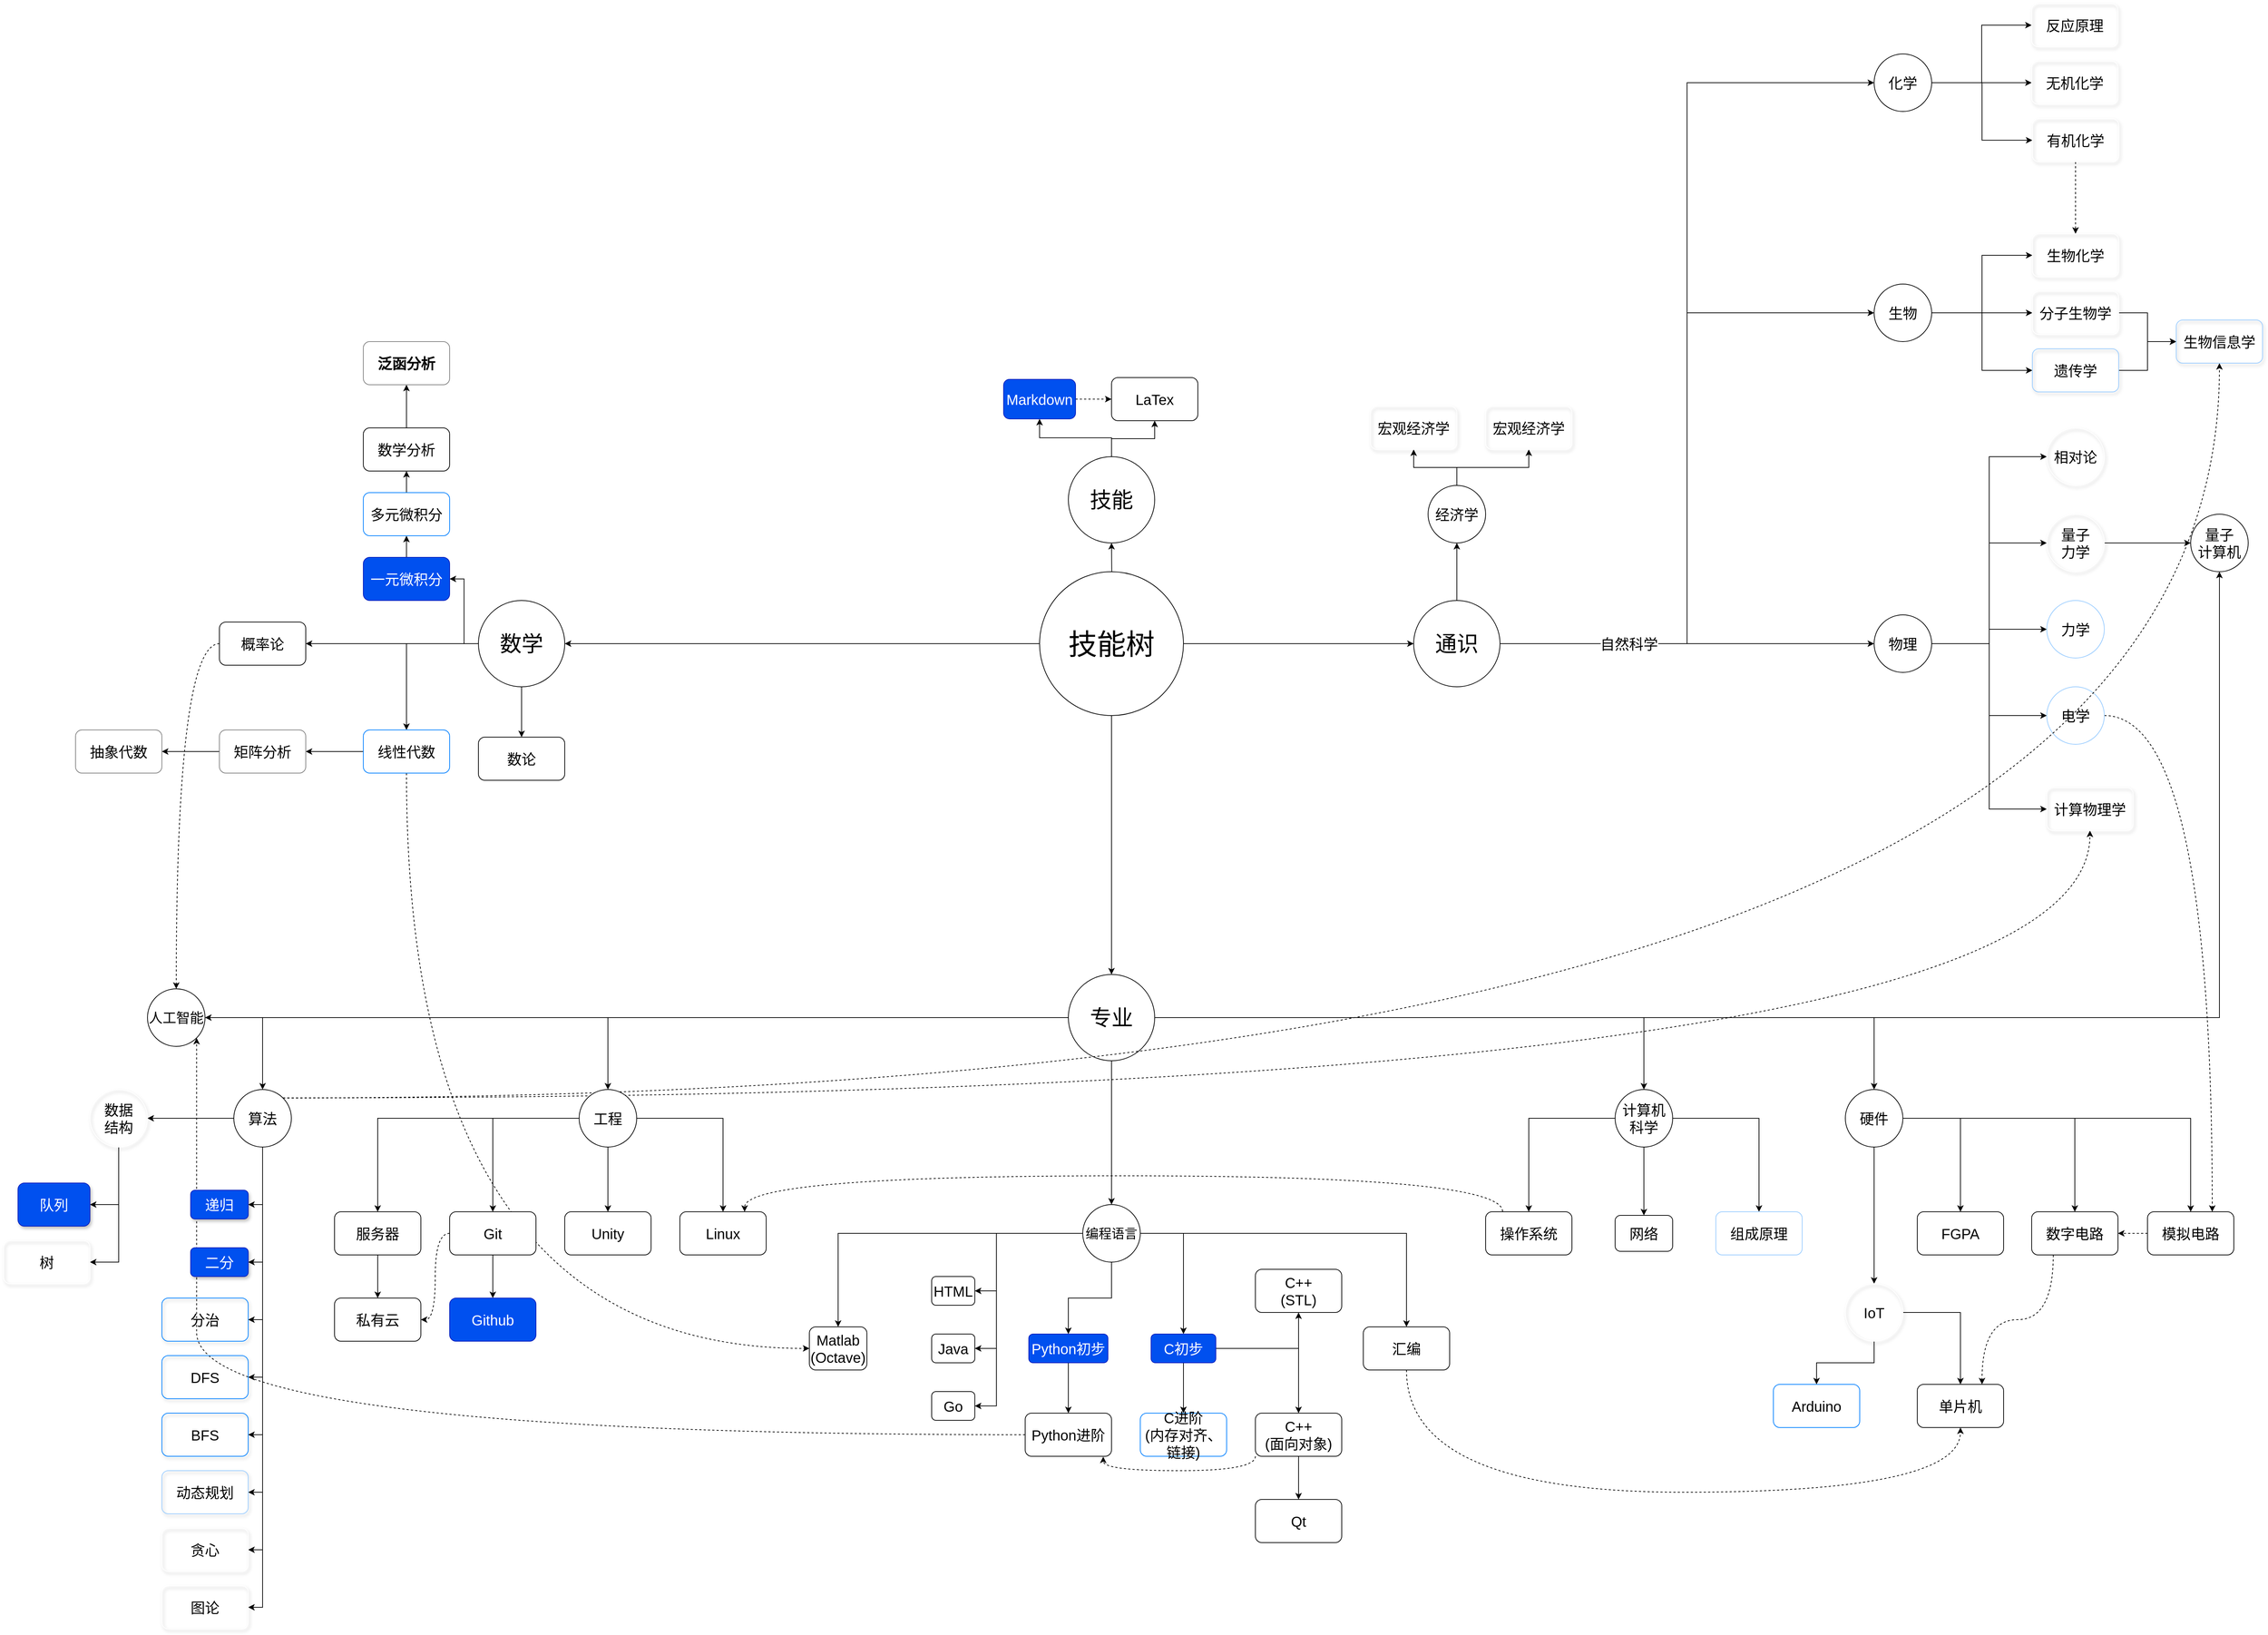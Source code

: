 <mxfile version="13.10.0" type="embed">
    <diagram id="MZZh417o46dk4xW71PtA" name="Page-1">
        <mxGraphModel dx="2990" dy="1775" grid="1" gridSize="10" guides="1" tooltips="1" connect="1" arrows="1" fold="1" page="0" pageScale="1" pageWidth="1169" pageHeight="827" background="none" math="0" shadow="0">
            <root>
                <mxCell id="0"/>
                <mxCell id="1" parent="0"/>
                <mxCell id="4" value="" style="edgeStyle=orthogonalEdgeStyle;rounded=0;orthogonalLoop=1;jettySize=auto;html=1;" parent="1" source="2" target="3" edge="1">
                    <mxGeometry relative="1" as="geometry"/>
                </mxCell>
                <mxCell id="7" value="" style="edgeStyle=orthogonalEdgeStyle;rounded=0;orthogonalLoop=1;jettySize=auto;html=1;" parent="1" source="2" target="5" edge="1">
                    <mxGeometry relative="1" as="geometry"/>
                </mxCell>
                <mxCell id="9" value="" style="edgeStyle=orthogonalEdgeStyle;rounded=0;orthogonalLoop=1;jettySize=auto;html=1;" parent="1" target="11" edge="1">
                    <mxGeometry relative="1" as="geometry">
                        <mxPoint x="-100" y="40" as="sourcePoint"/>
                        <mxPoint x="580" y="250" as="targetPoint"/>
                    </mxGeometry>
                </mxCell>
                <mxCell id="118" style="edgeStyle=orthogonalEdgeStyle;rounded=0;orthogonalLoop=1;jettySize=auto;html=1;fontSize=20;" parent="1" source="2" target="21" edge="1">
                    <mxGeometry relative="1" as="geometry"/>
                </mxCell>
                <mxCell id="2" value="&lt;font style=&quot;font-size: 40px&quot;&gt;技能树&lt;/font&gt;" style="ellipse;whiteSpace=wrap;html=1;aspect=fixed;" parent="1" vertex="1">
                    <mxGeometry x="-200" y="-40" width="200" height="200" as="geometry"/>
                </mxCell>
                <mxCell id="47" style="edgeStyle=orthogonalEdgeStyle;rounded=0;orthogonalLoop=1;jettySize=auto;html=1;fontSize=20;" parent="1" source="3" target="46" edge="1">
                    <mxGeometry relative="1" as="geometry"/>
                </mxCell>
                <mxCell id="108" style="edgeStyle=orthogonalEdgeStyle;rounded=0;orthogonalLoop=1;jettySize=auto;html=1;fontSize=20;" parent="1" source="3" target="107" edge="1">
                    <mxGeometry relative="1" as="geometry"/>
                </mxCell>
                <mxCell id="112" style="edgeStyle=orthogonalEdgeStyle;rounded=0;orthogonalLoop=1;jettySize=auto;html=1;entryX=0;entryY=0.5;entryDx=0;entryDy=0;fontSize=20;" parent="1" source="3" target="100" edge="1">
                    <mxGeometry relative="1" as="geometry"/>
                </mxCell>
                <mxCell id="113" style="edgeStyle=orthogonalEdgeStyle;rounded=0;orthogonalLoop=1;jettySize=auto;html=1;entryX=0;entryY=0.5;entryDx=0;entryDy=0;fontSize=20;" parent="1" source="3" target="110" edge="1">
                    <mxGeometry relative="1" as="geometry"/>
                </mxCell>
                <mxCell id="159" value="自然科学" style="edgeLabel;html=1;align=center;verticalAlign=middle;resizable=0;points=[];fontSize=20;" parent="113" vertex="1" connectable="0">
                    <mxGeometry x="-0.814" y="-3" relative="1" as="geometry">
                        <mxPoint x="58" y="-3" as="offset"/>
                    </mxGeometry>
                </mxCell>
                <mxCell id="3" value="&lt;font style=&quot;font-size: 30px&quot;&gt;通识&lt;/font&gt;" style="ellipse;whiteSpace=wrap;html=1;aspect=fixed;" parent="1" vertex="1">
                    <mxGeometry x="320" width="120" height="120" as="geometry"/>
                </mxCell>
                <mxCell id="25" style="edgeStyle=orthogonalEdgeStyle;rounded=0;orthogonalLoop=1;jettySize=auto;html=1;fontSize=20;" parent="1" source="5" target="57" edge="1">
                    <mxGeometry relative="1" as="geometry">
                        <mxPoint y="680" as="targetPoint"/>
                    </mxGeometry>
                </mxCell>
                <mxCell id="26" style="edgeStyle=orthogonalEdgeStyle;rounded=0;orthogonalLoop=1;jettySize=auto;html=1;fontSize=20;" parent="1" source="5" target="23" edge="1">
                    <mxGeometry relative="1" as="geometry"/>
                </mxCell>
                <mxCell id="76" style="edgeStyle=orthogonalEdgeStyle;rounded=0;orthogonalLoop=1;jettySize=auto;html=1;fontSize=20;" parent="1" source="5" target="77" edge="1">
                    <mxGeometry relative="1" as="geometry">
                        <mxPoint x="270" y="740" as="targetPoint"/>
                    </mxGeometry>
                </mxCell>
                <mxCell id="104" style="edgeStyle=orthogonalEdgeStyle;rounded=0;orthogonalLoop=1;jettySize=auto;html=1;fontSize=20;" parent="1" source="5" target="103" edge="1">
                    <mxGeometry relative="1" as="geometry"/>
                </mxCell>
                <mxCell id="120" style="edgeStyle=orthogonalEdgeStyle;rounded=0;orthogonalLoop=1;jettySize=auto;html=1;fontSize=20;" parent="1" source="5" target="119" edge="1">
                    <mxGeometry relative="1" as="geometry"/>
                </mxCell>
                <mxCell id="137" style="edgeStyle=orthogonalEdgeStyle;rounded=0;orthogonalLoop=1;jettySize=auto;html=1;entryX=0.5;entryY=0;entryDx=0;entryDy=0;fontSize=20;" parent="1" source="5" target="136" edge="1">
                    <mxGeometry relative="1" as="geometry"/>
                </mxCell>
                <mxCell id="206" style="edgeStyle=orthogonalEdgeStyle;rounded=0;orthogonalLoop=1;jettySize=auto;html=1;fontSize=20;" parent="1" source="5" target="205" edge="1">
                    <mxGeometry relative="1" as="geometry"/>
                </mxCell>
                <mxCell id="5" value="&lt;font style=&quot;font-size: 30px&quot;&gt;专业&lt;/font&gt;" style="ellipse;whiteSpace=wrap;html=1;aspect=fixed;" parent="1" vertex="1">
                    <mxGeometry x="-160" y="520" width="120" height="120" as="geometry"/>
                </mxCell>
                <mxCell id="149" style="edgeStyle=orthogonalEdgeStyle;rounded=0;orthogonalLoop=1;jettySize=auto;html=1;entryX=0.5;entryY=1;entryDx=0;entryDy=0;fontSize=20;" parent="1" source="11" target="148" edge="1">
                    <mxGeometry relative="1" as="geometry"/>
                </mxCell>
                <mxCell id="216" style="edgeStyle=orthogonalEdgeStyle;rounded=0;orthogonalLoop=1;jettySize=auto;html=1;fontSize=20;" parent="1" source="11" target="215" edge="1">
                    <mxGeometry relative="1" as="geometry"/>
                </mxCell>
                <mxCell id="11" value="&lt;font style=&quot;font-size: 30px&quot;&gt;技能&lt;/font&gt;" style="ellipse;whiteSpace=wrap;html=1;aspect=fixed;" parent="1" vertex="1">
                    <mxGeometry x="-160" y="-200" width="120" height="120" as="geometry"/>
                </mxCell>
                <mxCell id="30" style="edgeStyle=orthogonalEdgeStyle;rounded=0;orthogonalLoop=1;jettySize=auto;html=1;fontSize=20;" parent="1" source="21" target="29" edge="1">
                    <mxGeometry relative="1" as="geometry"/>
                </mxCell>
                <mxCell id="32" style="edgeStyle=orthogonalEdgeStyle;rounded=0;orthogonalLoop=1;jettySize=auto;html=1;fontSize=20;" parent="1" source="21" target="31" edge="1">
                    <mxGeometry relative="1" as="geometry"/>
                </mxCell>
                <mxCell id="39" value="" style="edgeStyle=orthogonalEdgeStyle;rounded=0;orthogonalLoop=1;jettySize=auto;html=1;fontSize=20;" parent="1" source="21" target="38" edge="1">
                    <mxGeometry relative="1" as="geometry"/>
                </mxCell>
                <mxCell id="150" style="edgeStyle=orthogonalEdgeStyle;rounded=0;orthogonalLoop=1;jettySize=auto;html=1;entryX=0.5;entryY=0;entryDx=0;entryDy=0;fontSize=20;" parent="1" source="21" target="41" edge="1">
                    <mxGeometry relative="1" as="geometry"/>
                </mxCell>
                <mxCell id="21" value="&lt;font style=&quot;font-size: 30px&quot;&gt;数学&lt;/font&gt;" style="ellipse;whiteSpace=wrap;html=1;aspect=fixed;fontSize=20;" parent="1" vertex="1">
                    <mxGeometry x="-980" width="120" height="120" as="geometry"/>
                </mxCell>
                <mxCell id="82" style="edgeStyle=orthogonalEdgeStyle;rounded=0;orthogonalLoop=1;jettySize=auto;html=1;fontSize=20;" parent="1" source="23" target="81" edge="1">
                    <mxGeometry relative="1" as="geometry"/>
                </mxCell>
                <mxCell id="83" style="edgeStyle=orthogonalEdgeStyle;rounded=0;orthogonalLoop=1;jettySize=auto;html=1;fontSize=20;" parent="1" source="23" target="84" edge="1">
                    <mxGeometry relative="1" as="geometry">
                        <mxPoint x="1060" y="850" as="targetPoint"/>
                    </mxGeometry>
                </mxCell>
                <mxCell id="222" style="edgeStyle=orthogonalEdgeStyle;rounded=0;orthogonalLoop=1;jettySize=auto;html=1;entryX=0.5;entryY=0;entryDx=0;entryDy=0;fontSize=20;" parent="1" source="23" target="213" edge="1">
                    <mxGeometry relative="1" as="geometry"/>
                </mxCell>
                <mxCell id="266" style="edgeStyle=orthogonalEdgeStyle;rounded=0;orthogonalLoop=1;jettySize=auto;html=1;" parent="1" source="23" target="265" edge="1">
                    <mxGeometry relative="1" as="geometry"/>
                </mxCell>
                <mxCell id="23" value="硬件" style="ellipse;whiteSpace=wrap;html=1;aspect=fixed;fontSize=20;" parent="1" vertex="1">
                    <mxGeometry x="920" y="680" width="80" height="80" as="geometry"/>
                </mxCell>
                <mxCell id="310" style="edgeStyle=orthogonalEdgeStyle;rounded=0;orthogonalLoop=1;jettySize=auto;html=1;" edge="1" parent="1" source="29" target="309">
                    <mxGeometry relative="1" as="geometry"/>
                </mxCell>
                <mxCell id="29" value="一元微积分" style="rounded=1;whiteSpace=wrap;html=1;fontSize=20;strokeColor=#001DBC;fillColor=#0050ef;fontColor=#ffffff;" parent="1" vertex="1">
                    <mxGeometry x="-1140" y="-60" width="120" height="60" as="geometry"/>
                </mxCell>
                <mxCell id="34" value="" style="edgeStyle=orthogonalEdgeStyle;rounded=0;orthogonalLoop=1;jettySize=auto;html=1;fontSize=20;" parent="1" source="31" target="33" edge="1">
                    <mxGeometry relative="1" as="geometry"/>
                </mxCell>
                <mxCell id="135" style="edgeStyle=orthogonalEdgeStyle;rounded=0;orthogonalLoop=1;jettySize=auto;html=1;entryX=0;entryY=0.5;entryDx=0;entryDy=0;fontSize=20;dashed=1;curved=1;exitX=0.5;exitY=1;exitDx=0;exitDy=0;" parent="1" source="31" target="132" edge="1">
                    <mxGeometry relative="1" as="geometry"/>
                </mxCell>
                <mxCell id="31" value="线性代数" style="rounded=1;whiteSpace=wrap;html=1;fontSize=20;strokeColor=#007FFF;" parent="1" vertex="1">
                    <mxGeometry x="-1140" y="180" width="120" height="60" as="geometry"/>
                </mxCell>
                <mxCell id="268" style="edgeStyle=orthogonalEdgeStyle;rounded=0;orthogonalLoop=1;jettySize=auto;html=1;" parent="1" source="33" target="267" edge="1">
                    <mxGeometry relative="1" as="geometry"/>
                </mxCell>
                <mxCell id="33" value="矩阵分析" style="whiteSpace=wrap;html=1;rounded=1;fontSize=20;strokeColor=#808080;" parent="1" vertex="1">
                    <mxGeometry x="-1340" y="180" width="120" height="60" as="geometry"/>
                </mxCell>
                <mxCell id="161" value="" style="edgeStyle=orthogonalEdgeStyle;curved=1;rounded=0;orthogonalLoop=1;jettySize=auto;html=1;fontSize=20;" parent="1" source="35" target="160" edge="1">
                    <mxGeometry relative="1" as="geometry"/>
                </mxCell>
                <mxCell id="35" value="数学分析" style="whiteSpace=wrap;html=1;rounded=1;fontSize=20;" parent="1" vertex="1">
                    <mxGeometry x="-1140" y="-240" width="120" height="60" as="geometry"/>
                </mxCell>
                <mxCell id="133" style="edgeStyle=orthogonalEdgeStyle;rounded=0;orthogonalLoop=1;jettySize=auto;html=1;entryX=0.5;entryY=0;entryDx=0;entryDy=0;dashed=1;fontSize=20;curved=1;" parent="1" source="38" target="119" edge="1">
                    <mxGeometry relative="1" as="geometry"/>
                </mxCell>
                <mxCell id="38" value="概率论" style="whiteSpace=wrap;html=1;fontSize=20;rounded=1;" parent="1" vertex="1">
                    <mxGeometry x="-1340" y="30" width="120" height="60" as="geometry"/>
                </mxCell>
                <mxCell id="41" value="数论" style="rounded=1;whiteSpace=wrap;html=1;fontSize=20;" parent="1" vertex="1">
                    <mxGeometry x="-980" y="190" width="120" height="60" as="geometry"/>
                </mxCell>
                <mxCell id="54" style="edgeStyle=orthogonalEdgeStyle;rounded=0;orthogonalLoop=1;jettySize=auto;html=1;fontSize=20;" parent="1" source="46" target="56" edge="1">
                    <mxGeometry relative="1" as="geometry">
                        <mxPoint x="1080" y="10" as="targetPoint"/>
                    </mxGeometry>
                </mxCell>
                <mxCell id="114" style="edgeStyle=orthogonalEdgeStyle;rounded=0;orthogonalLoop=1;jettySize=auto;html=1;entryX=0;entryY=0.5;entryDx=0;entryDy=0;fontSize=20;" parent="1" source="46" target="50" edge="1">
                    <mxGeometry relative="1" as="geometry"/>
                </mxCell>
                <mxCell id="182" style="edgeStyle=orthogonalEdgeStyle;rounded=0;orthogonalLoop=1;jettySize=auto;html=1;entryX=0;entryY=0.5;entryDx=0;entryDy=0;fontSize=20;" parent="1" source="46" target="180" edge="1">
                    <mxGeometry relative="1" as="geometry"/>
                </mxCell>
                <mxCell id="183" style="edgeStyle=orthogonalEdgeStyle;rounded=0;orthogonalLoop=1;jettySize=auto;html=1;entryX=0;entryY=0.5;entryDx=0;entryDy=0;fontSize=20;" parent="1" source="46" target="181" edge="1">
                    <mxGeometry relative="1" as="geometry"/>
                </mxCell>
                <mxCell id="248" style="edgeStyle=orthogonalEdgeStyle;rounded=0;orthogonalLoop=1;jettySize=auto;html=1;entryX=0;entryY=0.5;entryDx=0;entryDy=0;fontSize=20;" parent="1" source="46" target="247" edge="1">
                    <mxGeometry relative="1" as="geometry"/>
                </mxCell>
                <mxCell id="46" value="物理" style="ellipse;whiteSpace=wrap;html=1;aspect=fixed;fontSize=20;" parent="1" vertex="1">
                    <mxGeometry x="960" y="20" width="80" height="80" as="geometry"/>
                </mxCell>
                <mxCell id="85" style="edgeStyle=orthogonalEdgeStyle;rounded=0;orthogonalLoop=1;jettySize=auto;html=1;fontSize=20;dashed=1;entryX=0.75;entryY=0;entryDx=0;entryDy=0;curved=1;" parent="1" source="50" target="81" edge="1">
                    <mxGeometry relative="1" as="geometry"/>
                </mxCell>
                <mxCell id="50" value="电学" style="ellipse;whiteSpace=wrap;html=1;aspect=fixed;fontSize=20;strokeColor=#99CCFF;" parent="1" vertex="1">
                    <mxGeometry x="1200" y="120" width="80" height="80" as="geometry"/>
                </mxCell>
                <mxCell id="56" value="力学" style="ellipse;whiteSpace=wrap;html=1;aspect=fixed;fontSize=20;strokeColor=#99CCFF;" parent="1" vertex="1">
                    <mxGeometry x="1200" width="80" height="80" as="geometry"/>
                </mxCell>
                <mxCell id="60" value="" style="edgeStyle=orthogonalEdgeStyle;rounded=0;orthogonalLoop=1;jettySize=auto;html=1;fontSize=20;" parent="1" source="57" target="59" edge="1">
                    <mxGeometry relative="1" as="geometry"/>
                </mxCell>
                <mxCell id="71" style="edgeStyle=orthogonalEdgeStyle;rounded=0;orthogonalLoop=1;jettySize=auto;html=1;fontSize=20;" parent="1" source="57" target="70" edge="1">
                    <mxGeometry relative="1" as="geometry">
                        <Array as="points">
                            <mxPoint x="-260" y="880"/>
                            <mxPoint x="-260" y="1040"/>
                        </Array>
                    </mxGeometry>
                </mxCell>
                <mxCell id="74" style="edgeStyle=orthogonalEdgeStyle;rounded=0;orthogonalLoop=1;jettySize=auto;html=1;fontSize=20;" parent="1" source="57" target="72" edge="1">
                    <mxGeometry relative="1" as="geometry"/>
                </mxCell>
                <mxCell id="95" style="edgeStyle=orthogonalEdgeStyle;rounded=0;orthogonalLoop=1;jettySize=auto;html=1;fontSize=20;" parent="1" source="57" target="94" edge="1">
                    <mxGeometry relative="1" as="geometry"/>
                </mxCell>
                <mxCell id="134" style="edgeStyle=orthogonalEdgeStyle;rounded=0;orthogonalLoop=1;jettySize=auto;html=1;entryX=0.5;entryY=0;entryDx=0;entryDy=0;fontSize=20;" parent="1" source="57" target="132" edge="1">
                    <mxGeometry relative="1" as="geometry"/>
                </mxCell>
                <mxCell id="147" style="edgeStyle=orthogonalEdgeStyle;rounded=0;orthogonalLoop=1;jettySize=auto;html=1;entryX=1;entryY=0.5;entryDx=0;entryDy=0;fontSize=20;" parent="1" source="57" target="146" edge="1">
                    <mxGeometry relative="1" as="geometry">
                        <Array as="points">
                            <mxPoint x="-260" y="880"/>
                            <mxPoint x="-260" y="1120"/>
                        </Array>
                    </mxGeometry>
                </mxCell>
                <mxCell id="252" style="edgeStyle=orthogonalEdgeStyle;rounded=0;orthogonalLoop=1;jettySize=auto;html=1;entryX=1;entryY=0.5;entryDx=0;entryDy=0;fontSize=20;" parent="1" source="57" target="250" edge="1">
                    <mxGeometry relative="1" as="geometry">
                        <Array as="points">
                            <mxPoint x="-260" y="880"/>
                            <mxPoint x="-260" y="960"/>
                        </Array>
                    </mxGeometry>
                </mxCell>
                <mxCell id="57" value="&lt;font style=&quot;font-size: 18px&quot;&gt;编程语言&lt;/font&gt;" style="ellipse;whiteSpace=wrap;html=1;aspect=fixed;fontSize=20;" parent="1" vertex="1">
                    <mxGeometry x="-140" y="840" width="80" height="80" as="geometry"/>
                </mxCell>
                <mxCell id="64" style="edgeStyle=orthogonalEdgeStyle;rounded=0;orthogonalLoop=1;jettySize=auto;html=1;fontSize=20;" parent="1" source="59" target="63" edge="1">
                    <mxGeometry relative="1" as="geometry"/>
                </mxCell>
                <mxCell id="284" style="edgeStyle=orthogonalEdgeStyle;rounded=0;orthogonalLoop=1;jettySize=auto;html=1;" parent="1" source="59" target="283" edge="1">
                    <mxGeometry relative="1" as="geometry"/>
                </mxCell>
                <mxCell id="308" style="edgeStyle=orthogonalEdgeStyle;rounded=0;orthogonalLoop=1;jettySize=auto;html=1;" parent="1" source="59" target="68" edge="1">
                    <mxGeometry relative="1" as="geometry"/>
                </mxCell>
                <mxCell id="59" value="C初步" style="whiteSpace=wrap;html=1;fontSize=20;rounded=1;fillColor=#0050ef;strokeColor=#001DBC;fontColor=#ffffff;" parent="1" vertex="1">
                    <mxGeometry x="-45" y="1020" width="90" height="40" as="geometry"/>
                </mxCell>
                <mxCell id="63" value="C进阶&lt;br&gt;(内存对齐、链接)" style="whiteSpace=wrap;html=1;fontSize=20;rounded=1;gradientColor=none;strokeColor=#007FFF;" parent="1" vertex="1">
                    <mxGeometry x="-60" y="1130" width="120" height="60" as="geometry"/>
                </mxCell>
                <mxCell id="93" style="edgeStyle=orthogonalEdgeStyle;rounded=0;orthogonalLoop=1;jettySize=auto;html=1;fontSize=20;dashed=1;curved=1;entryX=0.904;entryY=1.008;entryDx=0;entryDy=0;exitX=0;exitY=1;exitDx=0;exitDy=0;entryPerimeter=0;" parent="1" source="68" target="73" edge="1">
                    <mxGeometry relative="1" as="geometry"/>
                </mxCell>
                <mxCell id="262" style="edgeStyle=orthogonalEdgeStyle;rounded=0;orthogonalLoop=1;jettySize=auto;html=1;" parent="1" source="68" target="261" edge="1">
                    <mxGeometry relative="1" as="geometry"/>
                </mxCell>
                <mxCell id="68" value="C++&lt;br&gt;(面向对象)" style="rounded=1;whiteSpace=wrap;html=1;gradientColor=none;fontSize=20;" parent="1" vertex="1">
                    <mxGeometry x="100" y="1130" width="120" height="60" as="geometry"/>
                </mxCell>
                <mxCell id="70" value="Java" style="rounded=1;whiteSpace=wrap;html=1;gradientColor=none;fontSize=20;" parent="1" vertex="1">
                    <mxGeometry x="-350" y="1020" width="60" height="40" as="geometry"/>
                </mxCell>
                <mxCell id="75" style="edgeStyle=orthogonalEdgeStyle;rounded=0;orthogonalLoop=1;jettySize=auto;html=1;fontSize=20;" parent="1" source="72" target="73" edge="1">
                    <mxGeometry relative="1" as="geometry"/>
                </mxCell>
                <mxCell id="72" value="Python初步" style="rounded=1;whiteSpace=wrap;html=1;fontSize=20;fillColor=#0050ef;strokeColor=#001DBC;fontColor=#ffffff;" parent="1" vertex="1">
                    <mxGeometry x="-215" y="1020" width="110" height="40" as="geometry"/>
                </mxCell>
                <mxCell id="221" style="edgeStyle=orthogonalEdgeStyle;curved=1;rounded=0;orthogonalLoop=1;jettySize=auto;html=1;entryX=1;entryY=1;entryDx=0;entryDy=0;dashed=1;fontSize=20;" parent="1" source="73" target="119" edge="1">
                    <mxGeometry relative="1" as="geometry"/>
                </mxCell>
                <mxCell id="73" value="Python进阶" style="rounded=1;whiteSpace=wrap;html=1;gradientColor=none;fontSize=20;" parent="1" vertex="1">
                    <mxGeometry x="-220" y="1130" width="120" height="60" as="geometry"/>
                </mxCell>
                <mxCell id="164" style="edgeStyle=orthogonalEdgeStyle;rounded=0;orthogonalLoop=1;jettySize=auto;html=1;entryX=1;entryY=0.5;entryDx=0;entryDy=0;fontSize=20;" parent="1" source="77" target="162" edge="1">
                    <mxGeometry relative="1" as="geometry"/>
                </mxCell>
                <mxCell id="167" style="edgeStyle=orthogonalEdgeStyle;rounded=0;orthogonalLoop=1;jettySize=auto;html=1;entryX=1;entryY=0.5;entryDx=0;entryDy=0;fontSize=20;" parent="1" source="77" target="166" edge="1">
                    <mxGeometry relative="1" as="geometry"/>
                </mxCell>
                <mxCell id="171" style="edgeStyle=orthogonalEdgeStyle;rounded=0;orthogonalLoop=1;jettySize=auto;html=1;entryX=1;entryY=0.5;entryDx=0;entryDy=0;fontSize=20;" parent="1" source="77" target="168" edge="1">
                    <mxGeometry relative="1" as="geometry"/>
                </mxCell>
                <mxCell id="172" style="edgeStyle=orthogonalEdgeStyle;rounded=0;orthogonalLoop=1;jettySize=auto;html=1;entryX=1;entryY=0.5;entryDx=0;entryDy=0;fontSize=20;" parent="1" source="77" target="169" edge="1">
                    <mxGeometry relative="1" as="geometry"/>
                </mxCell>
                <mxCell id="173" style="edgeStyle=orthogonalEdgeStyle;rounded=0;orthogonalLoop=1;jettySize=auto;html=1;entryX=1;entryY=0.5;entryDx=0;entryDy=0;fontSize=20;" parent="1" source="77" target="170" edge="1">
                    <mxGeometry relative="1" as="geometry"/>
                </mxCell>
                <mxCell id="175" style="edgeStyle=orthogonalEdgeStyle;rounded=0;orthogonalLoop=1;jettySize=auto;html=1;entryX=1;entryY=0.5;entryDx=0;entryDy=0;fontSize=20;" parent="1" source="77" target="174" edge="1">
                    <mxGeometry relative="1" as="geometry"/>
                </mxCell>
                <mxCell id="177" style="edgeStyle=orthogonalEdgeStyle;rounded=0;orthogonalLoop=1;jettySize=auto;html=1;entryX=1;entryY=0.5;entryDx=0;entryDy=0;fontSize=20;" parent="1" source="77" target="176" edge="1">
                    <mxGeometry relative="1" as="geometry"/>
                </mxCell>
                <mxCell id="179" style="edgeStyle=orthogonalEdgeStyle;rounded=0;orthogonalLoop=1;jettySize=auto;html=1;fontSize=20;" parent="1" source="77" target="178" edge="1">
                    <mxGeometry relative="1" as="geometry"/>
                </mxCell>
                <mxCell id="244" style="edgeStyle=orthogonalEdgeStyle;rounded=0;orthogonalLoop=1;jettySize=auto;html=1;fontSize=20;curved=1;dashed=1;exitX=1;exitY=0;exitDx=0;exitDy=0;" parent="1" source="77" target="241" edge="1">
                    <mxGeometry relative="1" as="geometry"/>
                </mxCell>
                <mxCell id="249" style="edgeStyle=orthogonalEdgeStyle;curved=1;rounded=0;orthogonalLoop=1;jettySize=auto;html=1;dashed=1;fontSize=20;exitX=1;exitY=0;exitDx=0;exitDy=0;" parent="1" source="77" target="247" edge="1">
                    <mxGeometry relative="1" as="geometry"/>
                </mxCell>
                <mxCell id="255" style="edgeStyle=orthogonalEdgeStyle;rounded=0;orthogonalLoop=1;jettySize=auto;html=1;entryX=1;entryY=0.5;entryDx=0;entryDy=0;" parent="1" source="77" target="253" edge="1">
                    <mxGeometry relative="1" as="geometry"/>
                </mxCell>
                <mxCell id="77" value="算法" style="ellipse;whiteSpace=wrap;html=1;aspect=fixed;fontSize=20;" parent="1" vertex="1">
                    <mxGeometry x="-1320" y="680" width="80" height="80" as="geometry"/>
                </mxCell>
                <mxCell id="81" value="模拟电路" style="rounded=1;whiteSpace=wrap;html=1;gradientColor=none;fontSize=20;" parent="1" vertex="1">
                    <mxGeometry x="1340" y="850" width="120" height="60" as="geometry"/>
                </mxCell>
                <mxCell id="84" value="数字电路" style="rounded=1;whiteSpace=wrap;html=1;gradientColor=none;fontSize=20;" parent="1" vertex="1">
                    <mxGeometry x="1179" y="850" width="120" height="60" as="geometry"/>
                </mxCell>
                <mxCell id="87" value="" style="endArrow=classic;html=1;fontSize=20;exitX=0;exitY=0.5;exitDx=0;exitDy=0;dashed=1;edgeStyle=orthogonalEdgeStyle;curved=1;" parent="1" source="81" target="84" edge="1">
                    <mxGeometry width="50" height="50" relative="1" as="geometry">
                        <mxPoint x="1139" y="800" as="sourcePoint"/>
                        <mxPoint x="1189" y="750" as="targetPoint"/>
                    </mxGeometry>
                </mxCell>
                <mxCell id="89" value="单片机" style="rounded=1;whiteSpace=wrap;html=1;gradientColor=none;fontSize=20;" parent="1" vertex="1">
                    <mxGeometry x="1020" y="1090" width="120" height="60" as="geometry"/>
                </mxCell>
                <mxCell id="92" value="" style="endArrow=classic;html=1;fontSize=20;dashed=1;edgeStyle=orthogonalEdgeStyle;curved=1;entryX=0.75;entryY=0;entryDx=0;entryDy=0;exitX=0.25;exitY=1;exitDx=0;exitDy=0;" parent="1" source="84" target="89" edge="1">
                    <mxGeometry width="50" height="50" relative="1" as="geometry">
                        <mxPoint x="1419.94" y="970" as="sourcePoint"/>
                        <mxPoint x="1319.999" y="1050" as="targetPoint"/>
                    </mxGeometry>
                </mxCell>
                <mxCell id="229" style="edgeStyle=orthogonalEdgeStyle;rounded=0;orthogonalLoop=1;jettySize=auto;html=1;entryX=0.5;entryY=1;entryDx=0;entryDy=0;fontSize=20;curved=1;dashed=1;" parent="1" source="94" target="89" edge="1">
                    <mxGeometry relative="1" as="geometry">
                        <Array as="points">
                            <mxPoint x="310" y="1240"/>
                            <mxPoint x="1080" y="1240"/>
                        </Array>
                    </mxGeometry>
                </mxCell>
                <mxCell id="94" value="汇编" style="rounded=1;whiteSpace=wrap;html=1;gradientColor=none;fontSize=20;" parent="1" vertex="1">
                    <mxGeometry x="250" y="1010" width="120" height="60" as="geometry"/>
                </mxCell>
                <mxCell id="235" style="edgeStyle=orthogonalEdgeStyle;rounded=0;orthogonalLoop=1;jettySize=auto;html=1;fontSize=20;entryX=0;entryY=0.5;entryDx=0;entryDy=0;" parent="1" source="100" target="234" edge="1">
                    <mxGeometry relative="1" as="geometry"/>
                </mxCell>
                <mxCell id="236" style="edgeStyle=orthogonalEdgeStyle;rounded=0;orthogonalLoop=1;jettySize=auto;html=1;entryX=0;entryY=0.5;entryDx=0;entryDy=0;fontSize=20;" parent="1" source="100" target="231" edge="1">
                    <mxGeometry relative="1" as="geometry"/>
                </mxCell>
                <mxCell id="240" style="edgeStyle=orthogonalEdgeStyle;rounded=0;orthogonalLoop=1;jettySize=auto;html=1;entryX=0;entryY=0.5;entryDx=0;entryDy=0;fontSize=20;" parent="1" source="100" target="237" edge="1">
                    <mxGeometry relative="1" as="geometry"/>
                </mxCell>
                <mxCell id="100" value="生物" style="ellipse;whiteSpace=wrap;html=1;aspect=fixed;rounded=1;gradientColor=none;fontSize=20;" parent="1" vertex="1">
                    <mxGeometry x="960" y="-440" width="80" height="80" as="geometry"/>
                </mxCell>
                <mxCell id="106" style="edgeStyle=orthogonalEdgeStyle;rounded=0;orthogonalLoop=1;jettySize=auto;html=1;fontSize=20;" parent="1" source="103" target="105" edge="1">
                    <mxGeometry relative="1" as="geometry"/>
                </mxCell>
                <mxCell id="116" style="edgeStyle=orthogonalEdgeStyle;rounded=0;orthogonalLoop=1;jettySize=auto;html=1;fontSize=20;" parent="1" source="103" target="115" edge="1">
                    <mxGeometry relative="1" as="geometry"/>
                </mxCell>
                <mxCell id="130" style="edgeStyle=orthogonalEdgeStyle;rounded=0;orthogonalLoop=1;jettySize=auto;html=1;fontSize=20;" parent="1" source="103" target="117" edge="1">
                    <mxGeometry relative="1" as="geometry"/>
                </mxCell>
                <mxCell id="103" value="计算机科学" style="ellipse;whiteSpace=wrap;html=1;aspect=fixed;rounded=1;gradientColor=none;fontSize=20;" parent="1" vertex="1">
                    <mxGeometry x="600" y="680" width="80" height="80" as="geometry"/>
                </mxCell>
                <mxCell id="105" value="组成原理" style="rounded=1;whiteSpace=wrap;html=1;gradientColor=none;fontSize=20;strokeColor=#99CCFF;" parent="1" vertex="1">
                    <mxGeometry x="740" y="850" width="120" height="60" as="geometry"/>
                </mxCell>
                <mxCell id="281" style="edgeStyle=orthogonalEdgeStyle;rounded=0;orthogonalLoop=1;jettySize=auto;html=1;" parent="1" source="107" target="280" edge="1">
                    <mxGeometry relative="1" as="geometry"/>
                </mxCell>
                <mxCell id="282" style="edgeStyle=orthogonalEdgeStyle;rounded=0;orthogonalLoop=1;jettySize=auto;html=1;" parent="1" source="107" target="278" edge="1">
                    <mxGeometry relative="1" as="geometry"/>
                </mxCell>
                <mxCell id="107" value="经济学" style="ellipse;whiteSpace=wrap;html=1;aspect=fixed;rounded=1;gradientColor=none;fontSize=20;" parent="1" vertex="1">
                    <mxGeometry x="340" y="-160" width="80" height="80" as="geometry"/>
                </mxCell>
                <mxCell id="239" style="edgeStyle=orthogonalEdgeStyle;rounded=0;orthogonalLoop=1;jettySize=auto;html=1;fontSize=20;entryX=0;entryY=0.5;entryDx=0;entryDy=0;" parent="1" source="110" target="238" edge="1">
                    <mxGeometry relative="1" as="geometry"/>
                </mxCell>
                <mxCell id="259" style="edgeStyle=orthogonalEdgeStyle;rounded=0;orthogonalLoop=1;jettySize=auto;html=1;entryX=0;entryY=0.5;entryDx=0;entryDy=0;" parent="1" source="110" target="257" edge="1">
                    <mxGeometry relative="1" as="geometry"/>
                </mxCell>
                <mxCell id="260" style="edgeStyle=orthogonalEdgeStyle;rounded=0;orthogonalLoop=1;jettySize=auto;html=1;entryX=0;entryY=0.5;entryDx=0;entryDy=0;" parent="1" source="110" target="256" edge="1">
                    <mxGeometry relative="1" as="geometry"/>
                </mxCell>
                <mxCell id="110" value="化学" style="ellipse;whiteSpace=wrap;html=1;aspect=fixed;rounded=1;gradientColor=none;fontSize=20;" parent="1" vertex="1">
                    <mxGeometry x="960" y="-760" width="80" height="80" as="geometry"/>
                </mxCell>
                <mxCell id="115" value="网络" style="rounded=1;whiteSpace=wrap;html=1;gradientColor=none;fontSize=20;" parent="1" vertex="1">
                    <mxGeometry x="600" y="855" width="80" height="50" as="geometry"/>
                </mxCell>
                <mxCell id="155" style="edgeStyle=orthogonalEdgeStyle;rounded=0;orthogonalLoop=1;jettySize=auto;html=1;entryX=0.75;entryY=0;entryDx=0;entryDy=0;fontSize=20;curved=1;dashed=1;exitX=0.196;exitY=-0.008;exitDx=0;exitDy=0;exitPerimeter=0;" parent="1" source="117" target="152" edge="1">
                    <mxGeometry relative="1" as="geometry">
                        <Array as="points">
                            <mxPoint x="444" y="800"/>
                            <mxPoint x="-610" y="800"/>
                        </Array>
                    </mxGeometry>
                </mxCell>
                <mxCell id="117" value="操作系统" style="rounded=1;whiteSpace=wrap;html=1;gradientColor=none;fontSize=20;" parent="1" vertex="1">
                    <mxGeometry x="420" y="850" width="120" height="60" as="geometry"/>
                </mxCell>
                <mxCell id="119" value="&lt;font style=&quot;font-size: 19px&quot;&gt;人工智能&lt;/font&gt;" style="ellipse;whiteSpace=wrap;html=1;aspect=fixed;rounded=1;gradientColor=none;fontSize=20;" parent="1" vertex="1">
                    <mxGeometry x="-1440" y="540" width="80" height="80" as="geometry"/>
                </mxCell>
                <mxCell id="132" value="Matlab&lt;br&gt;(Octave)" style="rounded=1;whiteSpace=wrap;html=1;gradientColor=none;fontSize=20;" parent="1" vertex="1">
                    <mxGeometry x="-520" y="1010" width="80" height="60" as="geometry"/>
                </mxCell>
                <mxCell id="139" style="edgeStyle=orthogonalEdgeStyle;rounded=0;orthogonalLoop=1;jettySize=auto;html=1;fontSize=20;" parent="1" source="136" target="138" edge="1">
                    <mxGeometry relative="1" as="geometry"/>
                </mxCell>
                <mxCell id="153" style="edgeStyle=orthogonalEdgeStyle;rounded=0;orthogonalLoop=1;jettySize=auto;html=1;fontSize=20;" parent="1" source="136" target="152" edge="1">
                    <mxGeometry relative="1" as="geometry"/>
                </mxCell>
                <mxCell id="271" style="edgeStyle=orthogonalEdgeStyle;rounded=0;orthogonalLoop=1;jettySize=auto;html=1;" parent="1" source="136" target="270" edge="1">
                    <mxGeometry relative="1" as="geometry"/>
                </mxCell>
                <mxCell id="274" style="edgeStyle=orthogonalEdgeStyle;rounded=0;orthogonalLoop=1;jettySize=auto;html=1;" parent="1" source="136" target="273" edge="1">
                    <mxGeometry relative="1" as="geometry"/>
                </mxCell>
                <mxCell id="136" value="工程" style="ellipse;whiteSpace=wrap;html=1;aspect=fixed;rounded=1;gradientColor=none;fontSize=20;" parent="1" vertex="1">
                    <mxGeometry x="-840" y="680" width="80" height="80" as="geometry"/>
                </mxCell>
                <mxCell id="141" style="edgeStyle=orthogonalEdgeStyle;rounded=0;orthogonalLoop=1;jettySize=auto;html=1;fontSize=20;" parent="1" source="138" target="140" edge="1">
                    <mxGeometry relative="1" as="geometry"/>
                </mxCell>
                <mxCell id="277" style="edgeStyle=orthogonalEdgeStyle;rounded=0;orthogonalLoop=1;jettySize=auto;html=1;entryX=1;entryY=0.5;entryDx=0;entryDy=0;curved=1;dashed=1;" parent="1" source="138" target="275" edge="1">
                    <mxGeometry relative="1" as="geometry"/>
                </mxCell>
                <mxCell id="138" value="Git" style="rounded=1;whiteSpace=wrap;html=1;gradientColor=none;fontSize=20;" parent="1" vertex="1">
                    <mxGeometry x="-1020" y="850" width="120" height="60" as="geometry"/>
                </mxCell>
                <mxCell id="140" value="Github" style="rounded=1;whiteSpace=wrap;html=1;fontSize=20;fillColor=#0050ef;strokeColor=#001DBC;fontColor=#ffffff;" parent="1" vertex="1">
                    <mxGeometry x="-1020" y="970" width="120" height="60" as="geometry"/>
                </mxCell>
                <mxCell id="146" value="Go" style="rounded=1;whiteSpace=wrap;html=1;gradientColor=none;fontSize=20;" parent="1" vertex="1">
                    <mxGeometry x="-350" y="1100" width="60" height="40" as="geometry"/>
                </mxCell>
                <mxCell id="217" style="edgeStyle=orthogonalEdgeStyle;rounded=0;orthogonalLoop=1;jettySize=auto;html=1;fontSize=20;curved=1;dashed=1;" parent="1" source="148" target="215" edge="1">
                    <mxGeometry relative="1" as="geometry"/>
                </mxCell>
                <mxCell id="148" value="Markdown" style="rounded=1;whiteSpace=wrap;html=1;fontSize=20;fillColor=#0050ef;strokeColor=#001DBC;fontColor=#ffffff;" parent="1" vertex="1">
                    <mxGeometry x="-250" y="-307.5" width="100" height="55" as="geometry"/>
                </mxCell>
                <mxCell id="152" value="Linux" style="rounded=1;whiteSpace=wrap;html=1;gradientColor=none;fontSize=20;" parent="1" vertex="1">
                    <mxGeometry x="-700" y="850" width="120" height="60" as="geometry"/>
                </mxCell>
                <mxCell id="160" value="&lt;span class=&quot;RichText ztext CopyrightRichText-richText&quot; itemprop=&quot;text&quot;&gt;&lt;b&gt;泛函分析&lt;/b&gt;&lt;/span&gt;" style="whiteSpace=wrap;html=1;rounded=1;fontSize=20;strokeColor=#808080;" parent="1" vertex="1">
                    <mxGeometry x="-1140" y="-360" width="120" height="60" as="geometry"/>
                </mxCell>
                <mxCell id="162" value="二分" style="rounded=1;whiteSpace=wrap;html=1;shadow=1;glass=0;fillColor=#0050ef;fontSize=20;strokeColor=#001DBC;fontColor=#ffffff;" parent="1" vertex="1">
                    <mxGeometry x="-1380" y="900" width="80" height="40" as="geometry"/>
                </mxCell>
                <mxCell id="166" value="递归" style="rounded=1;whiteSpace=wrap;html=1;shadow=1;glass=0;fillColor=#0050ef;fontSize=20;strokeColor=#001DBC;fontColor=#ffffff;" parent="1" vertex="1">
                    <mxGeometry x="-1380" y="820" width="80" height="40" as="geometry"/>
                </mxCell>
                <mxCell id="168" value="分治" style="rounded=1;whiteSpace=wrap;html=1;shadow=1;glass=0;fillColor=none;gradientColor=none;fontSize=20;strokeColor=#007FFF;" parent="1" vertex="1">
                    <mxGeometry x="-1420" y="970" width="120" height="60" as="geometry"/>
                </mxCell>
                <mxCell id="169" value="DFS" style="rounded=1;whiteSpace=wrap;html=1;shadow=1;glass=0;fillColor=none;gradientColor=none;fontSize=20;strokeColor=#007FFF;" parent="1" vertex="1">
                    <mxGeometry x="-1420" y="1050" width="120" height="60" as="geometry"/>
                </mxCell>
                <mxCell id="170" value="BFS" style="rounded=1;whiteSpace=wrap;html=1;shadow=1;glass=0;fillColor=none;gradientColor=none;fontSize=20;strokeColor=#007FFF;" parent="1" vertex="1">
                    <mxGeometry x="-1420" y="1130" width="120" height="60" as="geometry"/>
                </mxCell>
                <mxCell id="174" value="动态规划" style="rounded=1;whiteSpace=wrap;html=1;shadow=1;glass=0;fillColor=none;gradientColor=none;fontSize=20;strokeColor=#99CCFF;" parent="1" vertex="1">
                    <mxGeometry x="-1420" y="1210" width="120" height="60" as="geometry"/>
                </mxCell>
                <mxCell id="176" value="贪心" style="rounded=1;whiteSpace=wrap;html=1;shadow=1;glass=0;fillColor=none;gradientColor=none;fontSize=20;strokeColor=#FFFFFF;" parent="1" vertex="1">
                    <mxGeometry x="-1420" y="1290" width="120" height="60" as="geometry"/>
                </mxCell>
                <mxCell id="304" style="edgeStyle=orthogonalEdgeStyle;rounded=0;orthogonalLoop=1;jettySize=auto;html=1;entryX=1;entryY=0.5;entryDx=0;entryDy=0;" parent="1" source="178" target="303" edge="1">
                    <mxGeometry relative="1" as="geometry"/>
                </mxCell>
                <mxCell id="307" style="edgeStyle=orthogonalEdgeStyle;rounded=0;orthogonalLoop=1;jettySize=auto;html=1;entryX=1;entryY=0.5;entryDx=0;entryDy=0;" parent="1" source="178" target="306" edge="1">
                    <mxGeometry relative="1" as="geometry"/>
                </mxCell>
                <mxCell id="178" value="&lt;span&gt;数据&lt;br&gt;结构&lt;/span&gt;" style="ellipse;whiteSpace=wrap;html=1;aspect=fixed;rounded=1;shadow=1;glass=0;strokeColor=#FFFFFF;fillColor=none;gradientColor=none;fontSize=20;" parent="1" vertex="1">
                    <mxGeometry x="-1520" y="680" width="80" height="80" as="geometry"/>
                </mxCell>
                <mxCell id="207" style="edgeStyle=orthogonalEdgeStyle;rounded=0;orthogonalLoop=1;jettySize=auto;html=1;fontSize=20;" parent="1" source="180" target="205" edge="1">
                    <mxGeometry relative="1" as="geometry"/>
                </mxCell>
                <mxCell id="180" value="量子&lt;br&gt;力学" style="ellipse;whiteSpace=wrap;html=1;aspect=fixed;rounded=1;shadow=1;glass=0;strokeColor=#FFFFFF;fillColor=none;gradientColor=none;fontSize=20;" parent="1" vertex="1">
                    <mxGeometry x="1200" y="-120" width="80" height="80" as="geometry"/>
                </mxCell>
                <mxCell id="181" value="相对论" style="ellipse;whiteSpace=wrap;html=1;aspect=fixed;rounded=1;shadow=1;glass=0;strokeColor=#FFFFFF;fillColor=none;gradientColor=none;fontSize=20;" parent="1" vertex="1">
                    <mxGeometry x="1200" y="-240" width="80" height="80" as="geometry"/>
                </mxCell>
                <mxCell id="205" value="量子&lt;br&gt;计算机" style="ellipse;whiteSpace=wrap;html=1;aspect=fixed;fontSize=20;" parent="1" vertex="1">
                    <mxGeometry x="1400" y="-120" width="80" height="80" as="geometry"/>
                </mxCell>
                <mxCell id="227" style="edgeStyle=orthogonalEdgeStyle;rounded=0;orthogonalLoop=1;jettySize=auto;html=1;entryX=0.5;entryY=0;entryDx=0;entryDy=0;fontSize=20;" parent="1" source="213" target="226" edge="1">
                    <mxGeometry relative="1" as="geometry"/>
                </mxCell>
                <mxCell id="228" style="edgeStyle=orthogonalEdgeStyle;rounded=0;orthogonalLoop=1;jettySize=auto;html=1;fontSize=20;" parent="1" source="213" target="89" edge="1">
                    <mxGeometry relative="1" as="geometry"/>
                </mxCell>
                <mxCell id="213" value="IoT" style="ellipse;whiteSpace=wrap;html=1;aspect=fixed;rounded=1;shadow=1;glass=0;strokeColor=#FFFFFF;fillColor=none;gradientColor=none;fontSize=20;" parent="1" vertex="1">
                    <mxGeometry x="920" y="950" width="80" height="80" as="geometry"/>
                </mxCell>
                <mxCell id="215" value="LaTex" style="rounded=1;whiteSpace=wrap;html=1;gradientColor=none;fontSize=20;" parent="1" vertex="1">
                    <mxGeometry x="-100" y="-310" width="120" height="60" as="geometry"/>
                </mxCell>
                <mxCell id="226" value="Arduino" style="rounded=1;whiteSpace=wrap;html=1;gradientColor=none;fontSize=20;strokeColor=#007FFF;" parent="1" vertex="1">
                    <mxGeometry x="820" y="1090" width="120" height="60" as="geometry"/>
                </mxCell>
                <mxCell id="242" style="edgeStyle=orthogonalEdgeStyle;rounded=0;orthogonalLoop=1;jettySize=auto;html=1;fontSize=20;" parent="1" source="231" target="241" edge="1">
                    <mxGeometry relative="1" as="geometry"/>
                </mxCell>
                <mxCell id="231" value="分子生物学" style="rounded=1;whiteSpace=wrap;html=1;shadow=1;glass=0;fillColor=none;gradientColor=none;fontSize=20;strokeColor=#FFFFFF;" parent="1" vertex="1">
                    <mxGeometry x="1180" y="-430" width="120" height="60" as="geometry"/>
                </mxCell>
                <mxCell id="243" style="edgeStyle=orthogonalEdgeStyle;rounded=0;orthogonalLoop=1;jettySize=auto;html=1;fontSize=20;" parent="1" source="234" target="241" edge="1">
                    <mxGeometry relative="1" as="geometry"/>
                </mxCell>
                <mxCell id="234" value="遗传学" style="rounded=1;whiteSpace=wrap;html=1;shadow=1;glass=0;fillColor=none;gradientColor=none;fontSize=20;strokeColor=#99CCFF;" parent="1" vertex="1">
                    <mxGeometry x="1180" y="-350" width="120" height="60" as="geometry"/>
                </mxCell>
                <mxCell id="237" value="生物化学" style="rounded=1;whiteSpace=wrap;html=1;shadow=1;glass=0;fillColor=none;gradientColor=none;fontSize=20;strokeColor=#FFFFFF;" parent="1" vertex="1">
                    <mxGeometry x="1180" y="-510" width="120" height="60" as="geometry"/>
                </mxCell>
                <mxCell id="246" style="edgeStyle=orthogonalEdgeStyle;curved=1;rounded=0;orthogonalLoop=1;jettySize=auto;html=1;dashed=1;fontSize=20;" parent="1" source="238" target="237" edge="1">
                    <mxGeometry relative="1" as="geometry"/>
                </mxCell>
                <mxCell id="238" value="有机化学" style="rounded=1;whiteSpace=wrap;html=1;shadow=1;glass=0;fillColor=none;gradientColor=none;fontSize=20;strokeColor=#FFFFFF;" parent="1" vertex="1">
                    <mxGeometry x="1180" y="-670" width="120" height="60" as="geometry"/>
                </mxCell>
                <mxCell id="241" value="生物信息学" style="rounded=1;whiteSpace=wrap;html=1;shadow=1;glass=0;fillColor=none;gradientColor=none;fontSize=20;strokeColor=#99CCFF;" parent="1" vertex="1">
                    <mxGeometry x="1380" y="-390" width="120" height="60" as="geometry"/>
                </mxCell>
                <mxCell id="247" value="计算物理学" style="rounded=1;whiteSpace=wrap;html=1;shadow=1;glass=0;fillColor=none;gradientColor=none;fontSize=20;strokeColor=#FFFFFF;" parent="1" vertex="1">
                    <mxGeometry x="1200" y="260" width="120" height="60" as="geometry"/>
                </mxCell>
                <mxCell id="250" value="HTML" style="rounded=1;whiteSpace=wrap;html=1;gradientColor=none;fontSize=20;" parent="1" vertex="1">
                    <mxGeometry x="-350" y="940" width="60" height="40" as="geometry"/>
                </mxCell>
                <mxCell id="253" value="图论" style="rounded=1;whiteSpace=wrap;html=1;shadow=1;glass=0;fillColor=none;gradientColor=none;fontSize=20;strokeColor=#FFFFFF;" parent="1" vertex="1">
                    <mxGeometry x="-1420" y="1370" width="120" height="60" as="geometry"/>
                </mxCell>
                <mxCell id="256" value="无机化学" style="rounded=1;whiteSpace=wrap;html=1;shadow=1;glass=0;fillColor=none;gradientColor=none;fontSize=20;strokeColor=#FFFFFF;" parent="1" vertex="1">
                    <mxGeometry x="1179" y="-750" width="120" height="60" as="geometry"/>
                </mxCell>
                <mxCell id="257" value="反应原理" style="rounded=1;whiteSpace=wrap;html=1;shadow=1;glass=0;fillColor=none;gradientColor=none;fontSize=20;strokeColor=#FFFFFF;" parent="1" vertex="1">
                    <mxGeometry x="1179" y="-830" width="120" height="60" as="geometry"/>
                </mxCell>
                <mxCell id="261" value="Qt" style="rounded=1;whiteSpace=wrap;html=1;gradientColor=none;fontSize=20;" parent="1" vertex="1">
                    <mxGeometry x="100" y="1250" width="120" height="60" as="geometry"/>
                </mxCell>
                <mxCell id="265" value="FGPA" style="rounded=1;whiteSpace=wrap;html=1;gradientColor=none;fontSize=20;" parent="1" vertex="1">
                    <mxGeometry x="1020" y="850" width="120" height="60" as="geometry"/>
                </mxCell>
                <mxCell id="267" value="抽象代数" style="whiteSpace=wrap;html=1;rounded=1;fontSize=20;strokeColor=#808080;" parent="1" vertex="1">
                    <mxGeometry x="-1540" y="180" width="120" height="60" as="geometry"/>
                </mxCell>
                <mxCell id="270" value="Unity" style="rounded=1;whiteSpace=wrap;html=1;gradientColor=none;fontSize=20;" parent="1" vertex="1">
                    <mxGeometry x="-860" y="850" width="120" height="60" as="geometry"/>
                </mxCell>
                <mxCell id="276" style="edgeStyle=orthogonalEdgeStyle;rounded=0;orthogonalLoop=1;jettySize=auto;html=1;" parent="1" source="273" target="275" edge="1">
                    <mxGeometry relative="1" as="geometry"/>
                </mxCell>
                <mxCell id="273" value="服务器" style="rounded=1;whiteSpace=wrap;html=1;gradientColor=none;fontSize=20;" parent="1" vertex="1">
                    <mxGeometry x="-1180" y="850" width="120" height="60" as="geometry"/>
                </mxCell>
                <mxCell id="275" value="私有云" style="rounded=1;whiteSpace=wrap;html=1;gradientColor=none;fontSize=20;" parent="1" vertex="1">
                    <mxGeometry x="-1180" y="970" width="120" height="60" as="geometry"/>
                </mxCell>
                <mxCell id="278" value="宏观经济学" style="rounded=1;whiteSpace=wrap;html=1;shadow=1;glass=0;fillColor=none;gradientColor=none;fontSize=20;strokeColor=#FFFFFF;" parent="1" vertex="1">
                    <mxGeometry x="420" y="-270" width="120" height="60" as="geometry"/>
                </mxCell>
                <mxCell id="280" value="宏观经济学" style="rounded=1;whiteSpace=wrap;html=1;shadow=1;glass=0;fillColor=none;gradientColor=none;fontSize=20;strokeColor=#FFFFFF;" parent="1" vertex="1">
                    <mxGeometry x="260" y="-270" width="120" height="60" as="geometry"/>
                </mxCell>
                <mxCell id="283" value="C++&lt;br&gt;(STL)" style="rounded=1;whiteSpace=wrap;html=1;gradientColor=none;fontSize=20;" parent="1" vertex="1">
                    <mxGeometry x="100" y="930" width="120" height="60" as="geometry"/>
                </mxCell>
                <mxCell id="303" value="队列" style="rounded=1;whiteSpace=wrap;html=1;shadow=1;glass=0;fillColor=#0050ef;fontSize=20;strokeColor=#001DBC;fontColor=#ffffff;" parent="1" vertex="1">
                    <mxGeometry x="-1620" y="810" width="100" height="60" as="geometry"/>
                </mxCell>
                <mxCell id="306" value="树" style="rounded=1;whiteSpace=wrap;html=1;shadow=1;glass=0;fillColor=none;gradientColor=none;fontSize=20;strokeColor=#FFFFFF;" parent="1" vertex="1">
                    <mxGeometry x="-1640" y="890" width="120" height="60" as="geometry"/>
                </mxCell>
                <mxCell id="311" style="edgeStyle=orthogonalEdgeStyle;rounded=0;orthogonalLoop=1;jettySize=auto;html=1;" edge="1" parent="1" source="309" target="35">
                    <mxGeometry relative="1" as="geometry"/>
                </mxCell>
                <mxCell id="309" value="多元微积分" style="rounded=1;whiteSpace=wrap;html=1;fontSize=20;strokeColor=#007FFF;" vertex="1" parent="1">
                    <mxGeometry x="-1140" y="-150" width="120" height="60" as="geometry"/>
                </mxCell>
            </root>
        </mxGraphModel>
    </diagram>
</mxfile>